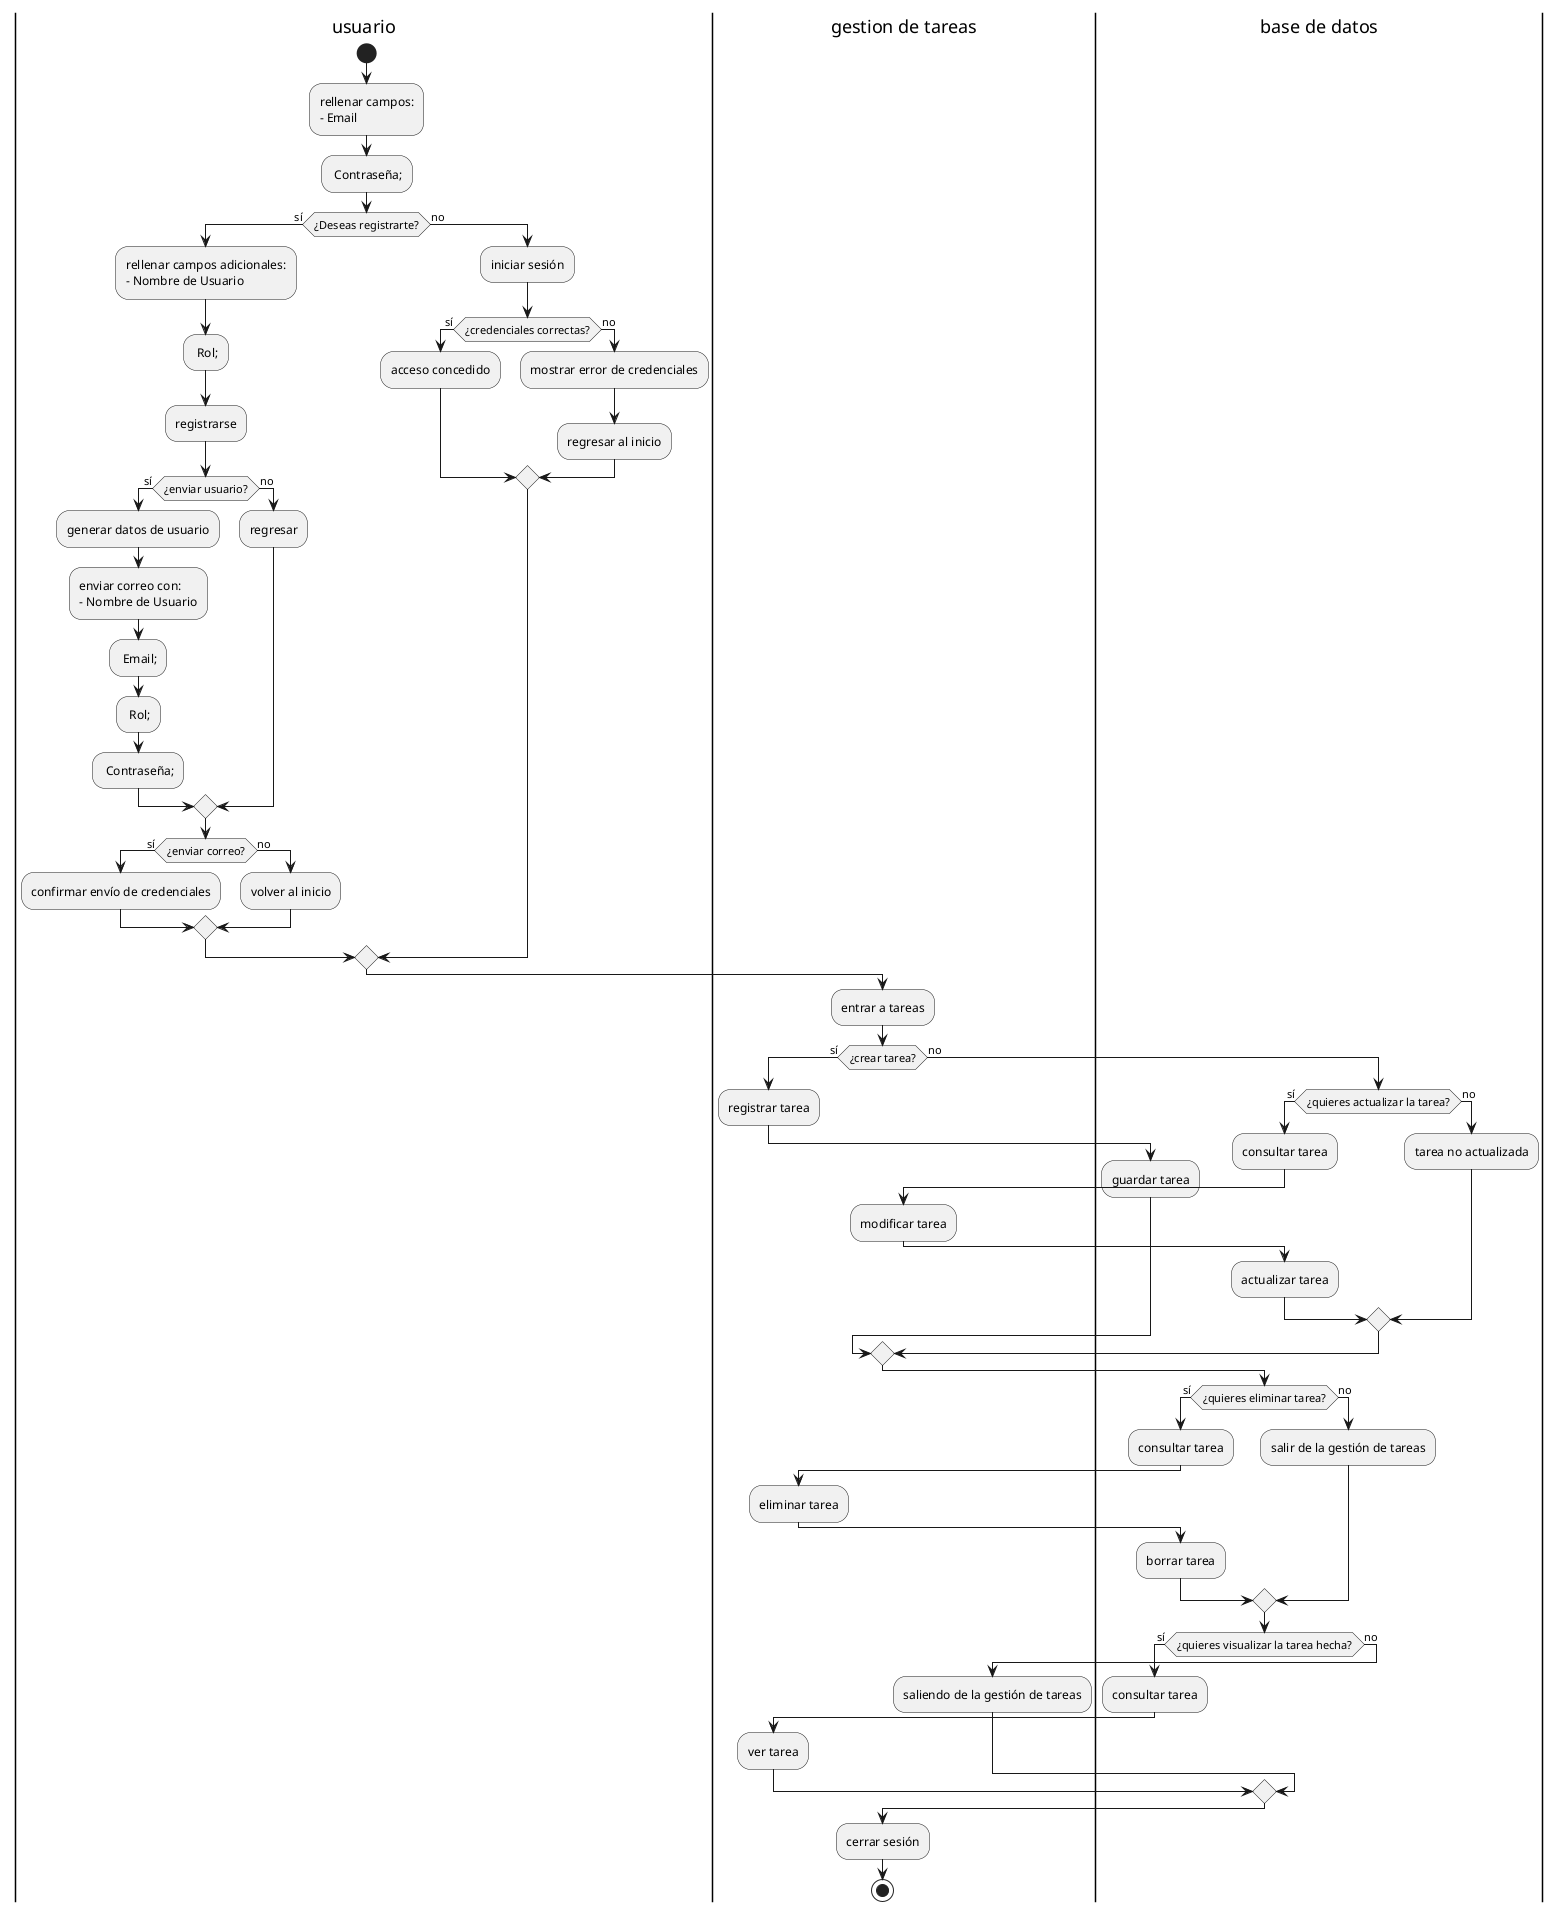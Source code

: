 @startuml
|usuario|
start
:rellenar campos:
- Email;
- Contraseña;

if (¿Deseas registrarte?) then (sí)
    :rellenar campos adicionales:
    - Nombre de Usuario;
    - Rol;
    :registrarse;
    if (¿enviar usuario?) then (sí)
        :generar datos de usuario;
        :enviar correo con:
        - Nombre de Usuario;
        - Email;
        - Rol;
        - Contraseña;
    else (no)
        :regresar;
    endif
    if (¿enviar correo?) then (sí)
        :confirmar envío de credenciales;
    else (no)
        :volver al inicio;
    endif
else (no)
    :iniciar sesión;
    if (¿credenciales correctas?) then (sí)
        :acceso concedido;
    else (no)
        :mostrar error de credenciales;
        :regresar al inicio;
    endif
endif

|gestion de tareas|
:entrar a tareas;
if (¿crear tarea?) then (sí)
    :registrar tarea;
    |base de datos|
    :guardar tarea;
else (no)
    if (¿quieres actualizar la tarea?) then (sí)
        |base de datos|
        :consultar tarea;
        |gestion de tareas|
        :modificar tarea;
        |base de datos|
        :actualizar tarea;
    else (no)
        :tarea no actualizada;
    endif
endif

if (¿quieres eliminar tarea?) then (sí)
    |base de datos|
    :consultar tarea;
    |gestion de tareas|
    :eliminar tarea;
    |base de datos|
    :borrar tarea;
else (no)
    :salir de la gestión de tareas;
endif

if (¿quieres visualizar la tarea hecha?) then (sí)
    |base de datos|
    :consultar tarea;
    |gestion de tareas|
    :ver tarea;
else (no)
    :saliendo de la gestión de tareas;
endif

:cerrar sesión;
stop
@enduml